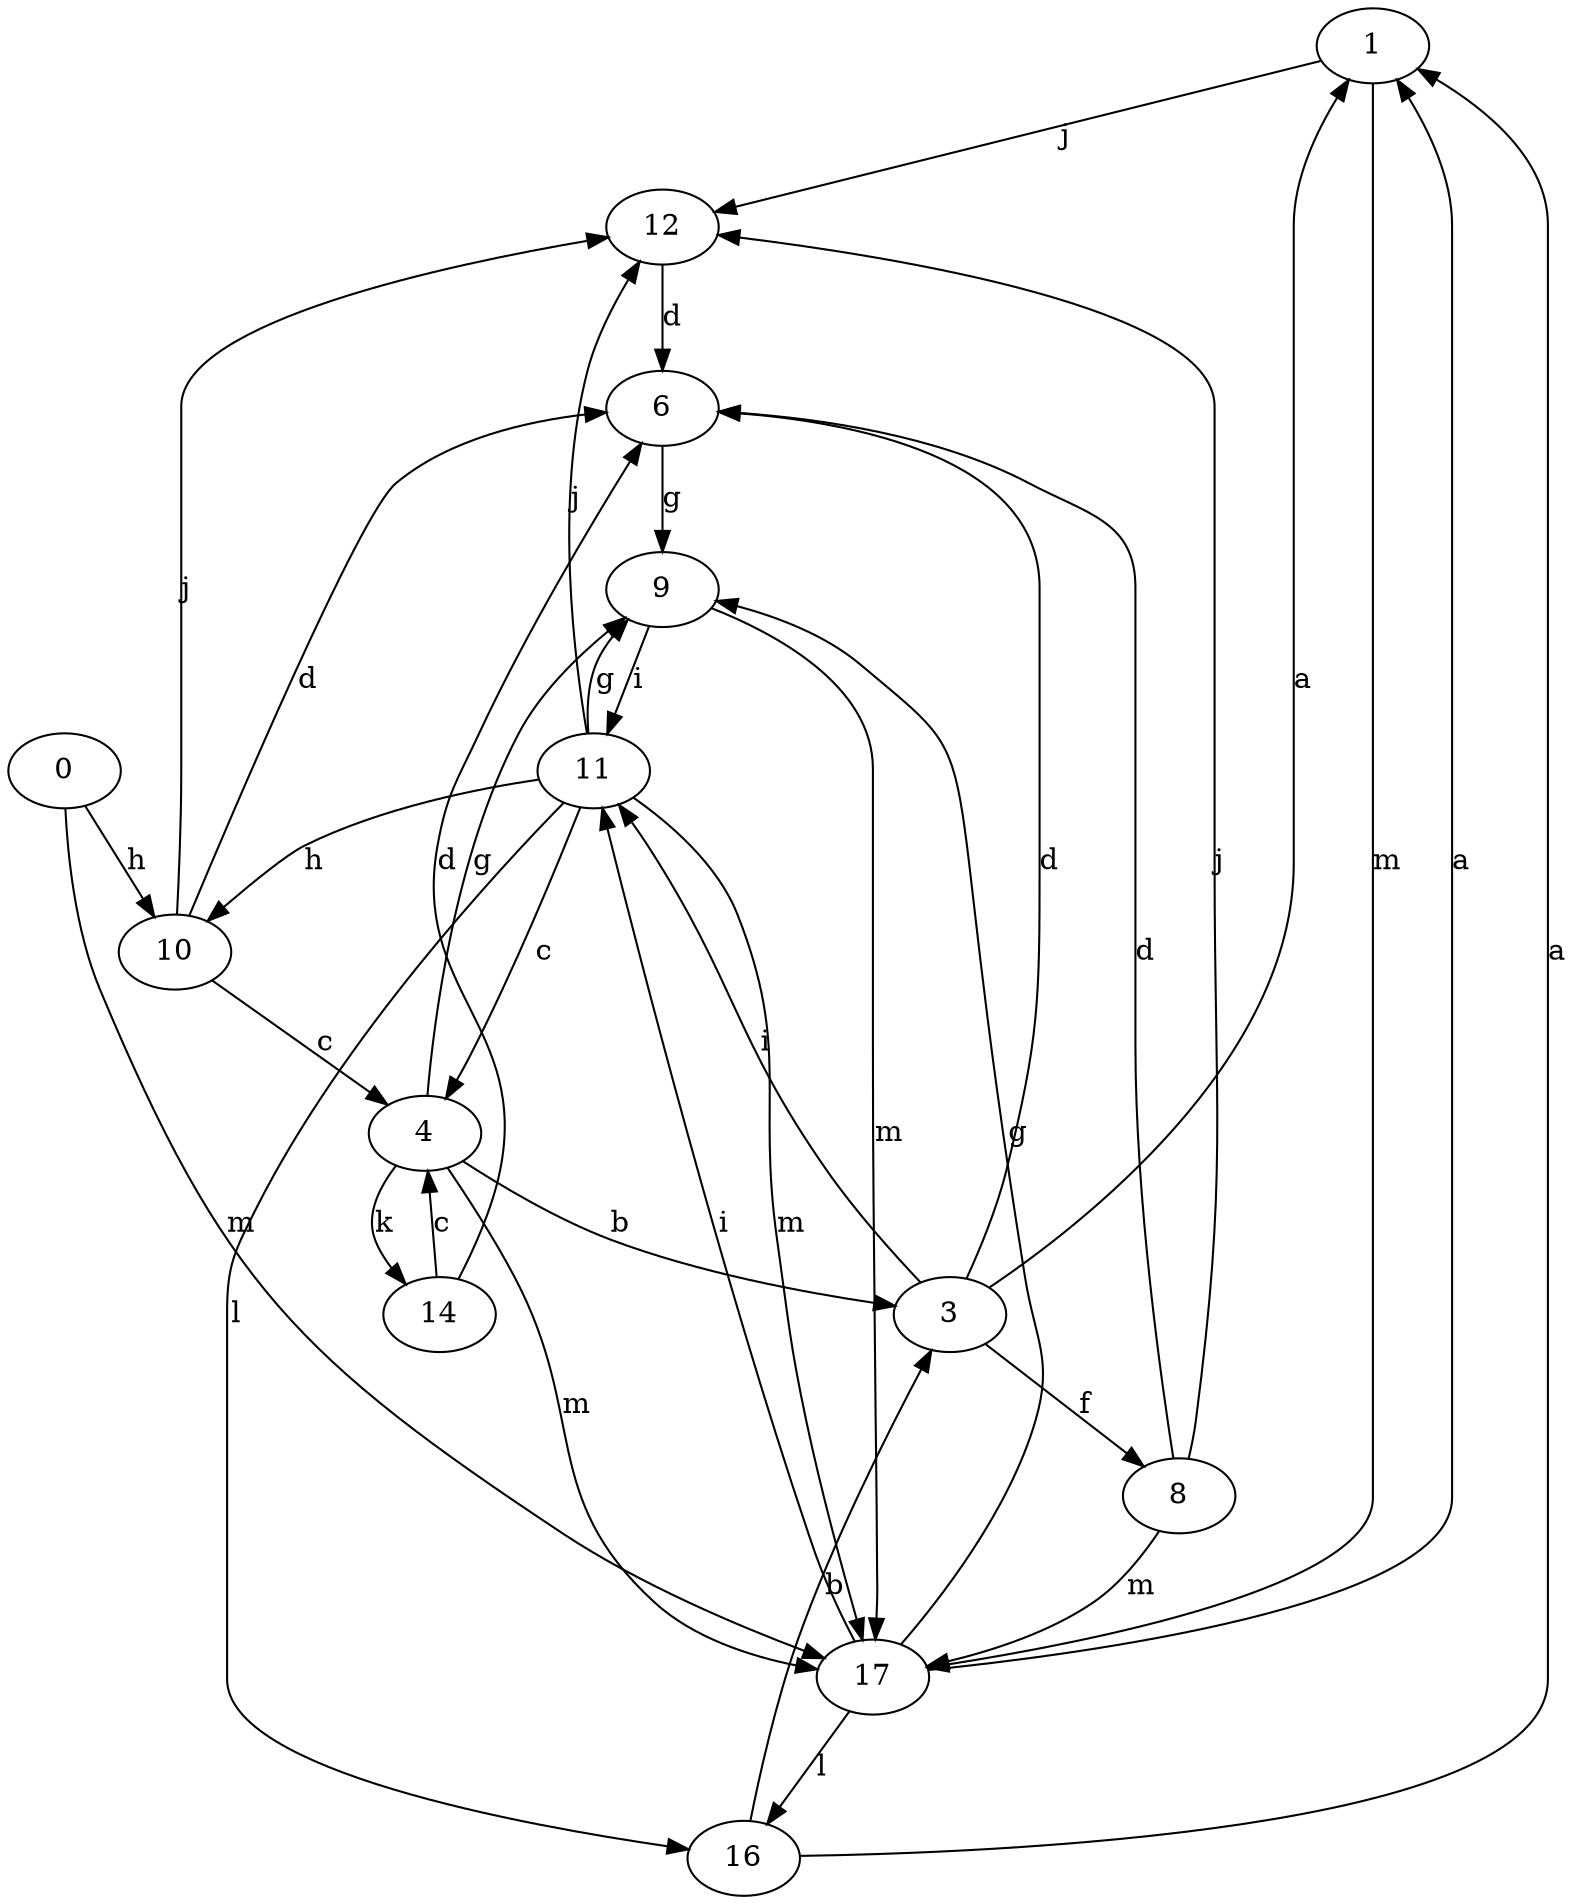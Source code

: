 strict digraph  {
1;
3;
4;
0;
6;
8;
9;
10;
11;
12;
14;
16;
17;
1 -> 12  [label=j];
1 -> 17  [label=m];
3 -> 1  [label=a];
3 -> 6  [label=d];
3 -> 8  [label=f];
3 -> 11  [label=i];
4 -> 3  [label=b];
4 -> 9  [label=g];
4 -> 14  [label=k];
4 -> 17  [label=m];
0 -> 10  [label=h];
0 -> 17  [label=m];
6 -> 9  [label=g];
8 -> 6  [label=d];
8 -> 12  [label=j];
8 -> 17  [label=m];
9 -> 11  [label=i];
9 -> 17  [label=m];
10 -> 4  [label=c];
10 -> 6  [label=d];
10 -> 12  [label=j];
11 -> 4  [label=c];
11 -> 9  [label=g];
11 -> 10  [label=h];
11 -> 12  [label=j];
11 -> 16  [label=l];
11 -> 17  [label=m];
12 -> 6  [label=d];
14 -> 4  [label=c];
14 -> 6  [label=d];
16 -> 1  [label=a];
16 -> 3  [label=b];
17 -> 1  [label=a];
17 -> 9  [label=g];
17 -> 11  [label=i];
17 -> 16  [label=l];
}
